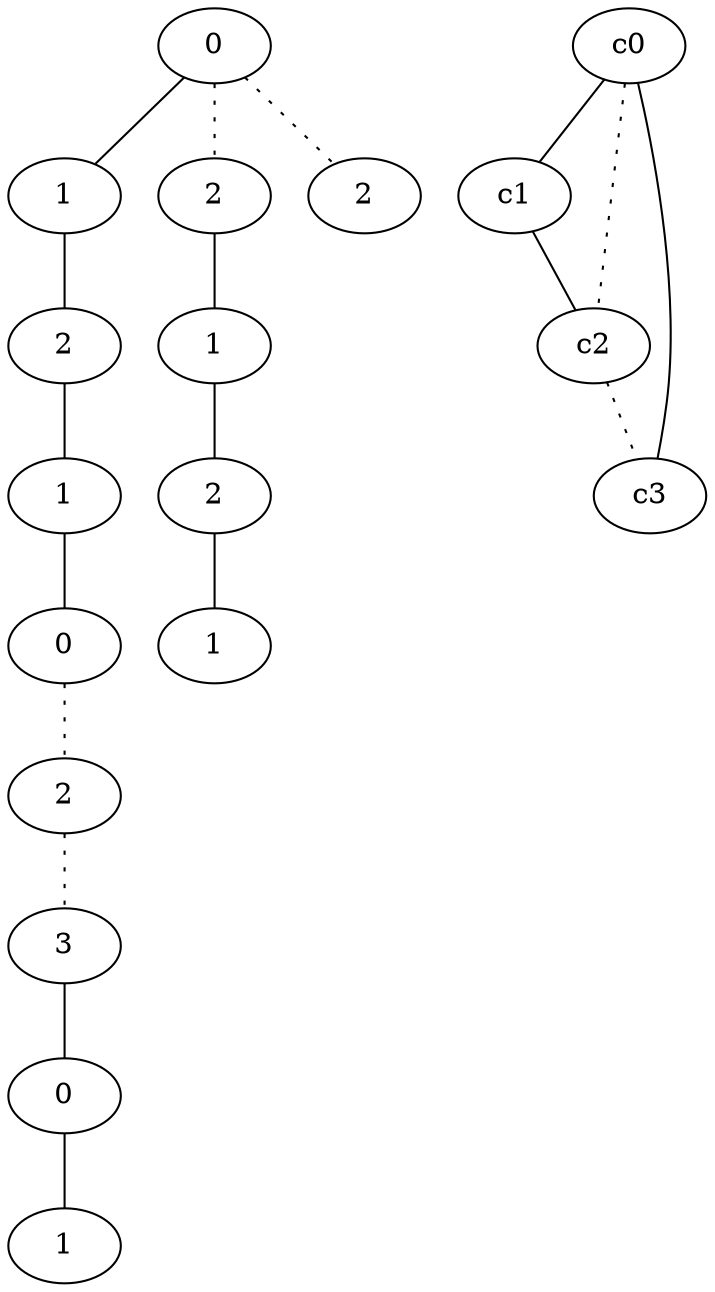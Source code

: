 graph {
a0[label=0];
a1[label=1];
a2[label=2];
a3[label=1];
a4[label=0];
a5[label=2];
a6[label=3];
a7[label=0];
a8[label=1];
a9[label=2];
a10[label=1];
a11[label=2];
a12[label=1];
a13[label=2];
a0 -- a1;
a0 -- a9 [style=dotted];
a0 -- a13 [style=dotted];
a1 -- a2;
a2 -- a3;
a3 -- a4;
a4 -- a5 [style=dotted];
a5 -- a6 [style=dotted];
a6 -- a7;
a7 -- a8;
a9 -- a10;
a10 -- a11;
a11 -- a12;
c0 -- c1;
c0 -- c2 [style=dotted];
c0 -- c3;
c1 -- c2;
c2 -- c3 [style=dotted];
}
